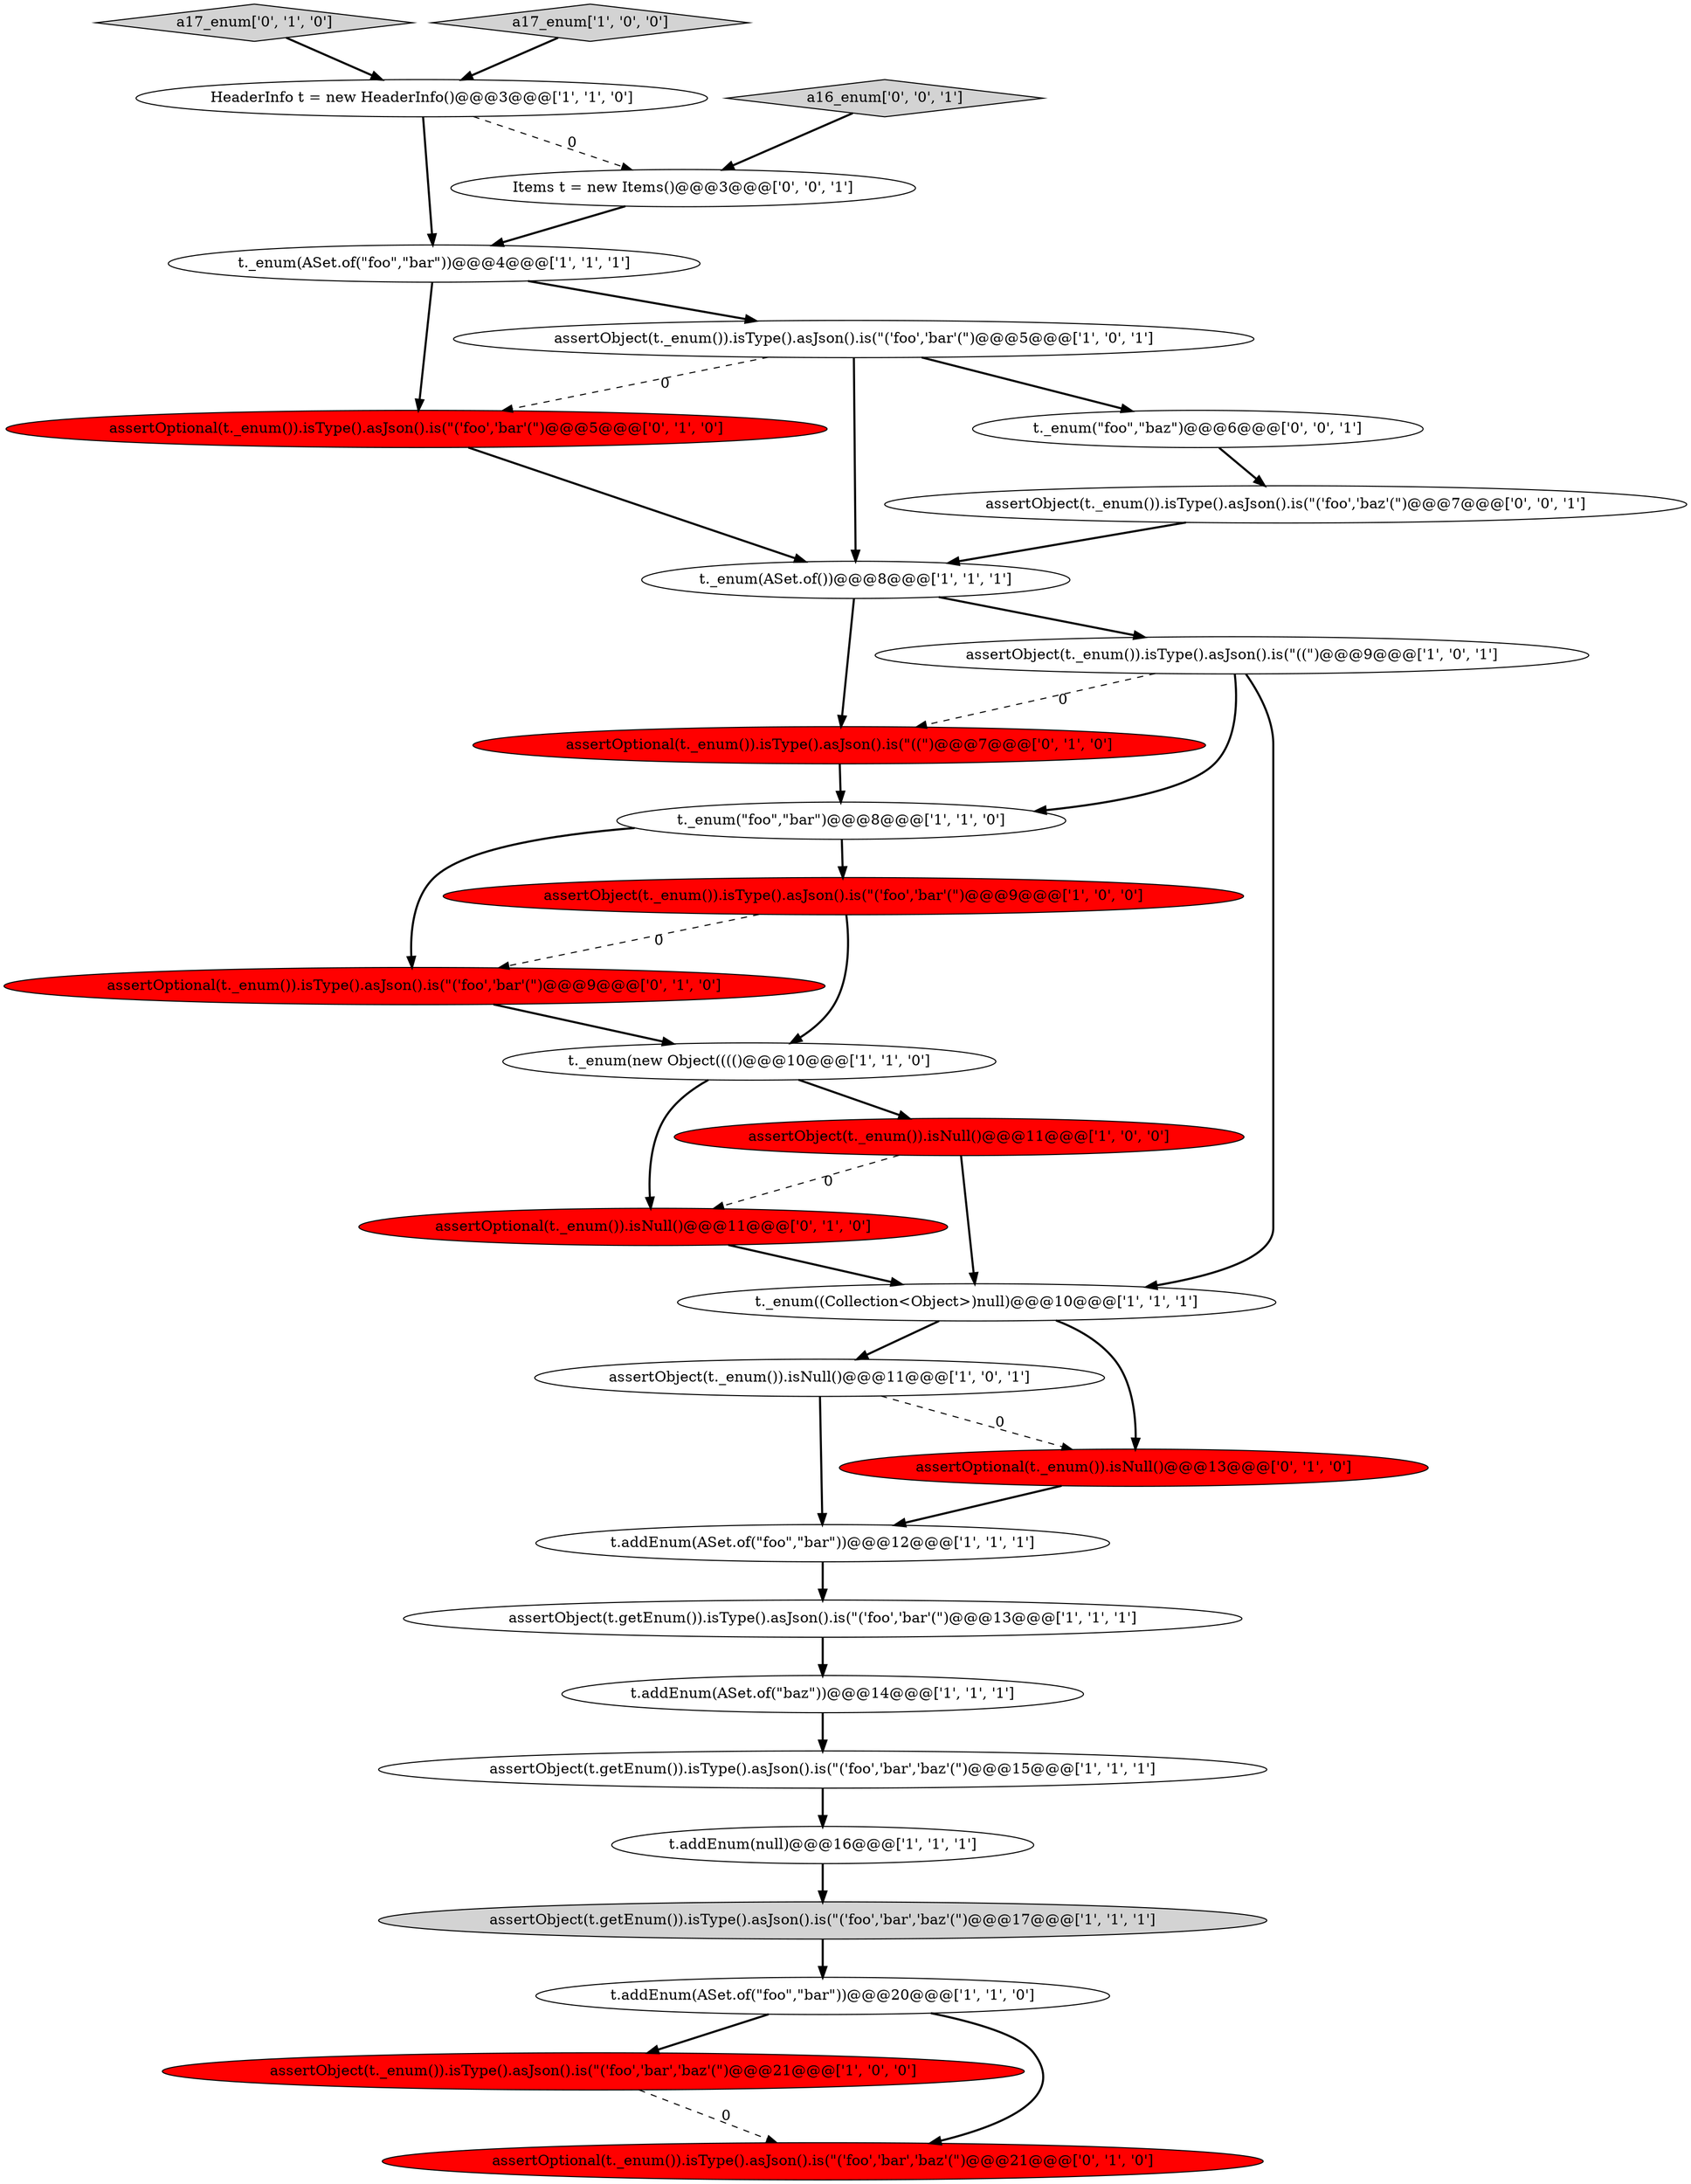 digraph {
16 [style = filled, label = "t._enum(ASet.of())@@@8@@@['1', '1', '1']", fillcolor = white, shape = ellipse image = "AAA0AAABBB1BBB"];
7 [style = filled, label = "HeaderInfo t = new HeaderInfo()@@@3@@@['1', '1', '0']", fillcolor = white, shape = ellipse image = "AAA0AAABBB1BBB"];
23 [style = filled, label = "assertOptional(t._enum()).isType().asJson().is(\"('foo','bar'(\")@@@9@@@['0', '1', '0']", fillcolor = red, shape = ellipse image = "AAA1AAABBB2BBB"];
20 [style = filled, label = "assertOptional(t._enum()).isType().asJson().is(\"('foo','bar','baz'(\")@@@21@@@['0', '1', '0']", fillcolor = red, shape = ellipse image = "AAA1AAABBB2BBB"];
6 [style = filled, label = "assertObject(t._enum()).isNull()@@@11@@@['1', '0', '0']", fillcolor = red, shape = ellipse image = "AAA1AAABBB1BBB"];
11 [style = filled, label = "t.addEnum(ASet.of(\"foo\",\"bar\"))@@@12@@@['1', '1', '1']", fillcolor = white, shape = ellipse image = "AAA0AAABBB1BBB"];
4 [style = filled, label = "t._enum(\"foo\",\"bar\")@@@8@@@['1', '1', '0']", fillcolor = white, shape = ellipse image = "AAA0AAABBB1BBB"];
28 [style = filled, label = "assertObject(t._enum()).isType().asJson().is(\"('foo','baz'(\")@@@7@@@['0', '0', '1']", fillcolor = white, shape = ellipse image = "AAA0AAABBB3BBB"];
30 [style = filled, label = "t._enum(\"foo\",\"baz\")@@@6@@@['0', '0', '1']", fillcolor = white, shape = ellipse image = "AAA0AAABBB3BBB"];
25 [style = filled, label = "a17_enum['0', '1', '0']", fillcolor = lightgray, shape = diamond image = "AAA0AAABBB2BBB"];
19 [style = filled, label = "assertObject(t.getEnum()).isType().asJson().is(\"('foo','bar','baz'(\")@@@15@@@['1', '1', '1']", fillcolor = white, shape = ellipse image = "AAA0AAABBB1BBB"];
9 [style = filled, label = "assertObject(t._enum()).isType().asJson().is(\"('foo','bar'(\")@@@9@@@['1', '0', '0']", fillcolor = red, shape = ellipse image = "AAA1AAABBB1BBB"];
21 [style = filled, label = "assertOptional(t._enum()).isType().asJson().is(\"('foo','bar'(\")@@@5@@@['0', '1', '0']", fillcolor = red, shape = ellipse image = "AAA1AAABBB2BBB"];
12 [style = filled, label = "t.addEnum(ASet.of(\"baz\"))@@@14@@@['1', '1', '1']", fillcolor = white, shape = ellipse image = "AAA0AAABBB1BBB"];
18 [style = filled, label = "assertObject(t._enum()).isNull()@@@11@@@['1', '0', '1']", fillcolor = white, shape = ellipse image = "AAA0AAABBB1BBB"];
5 [style = filled, label = "t._enum((Collection<Object>)null)@@@10@@@['1', '1', '1']", fillcolor = white, shape = ellipse image = "AAA0AAABBB1BBB"];
3 [style = filled, label = "assertObject(t._enum()).isType().asJson().is(\"('foo','bar'(\")@@@5@@@['1', '0', '1']", fillcolor = white, shape = ellipse image = "AAA0AAABBB1BBB"];
1 [style = filled, label = "assertObject(t._enum()).isType().asJson().is(\"((\")@@@9@@@['1', '0', '1']", fillcolor = white, shape = ellipse image = "AAA0AAABBB1BBB"];
8 [style = filled, label = "t._enum(ASet.of(\"foo\",\"bar\"))@@@4@@@['1', '1', '1']", fillcolor = white, shape = ellipse image = "AAA0AAABBB1BBB"];
27 [style = filled, label = "Items t = new Items()@@@3@@@['0', '0', '1']", fillcolor = white, shape = ellipse image = "AAA0AAABBB3BBB"];
15 [style = filled, label = "assertObject(t._enum()).isType().asJson().is(\"('foo','bar','baz'(\")@@@21@@@['1', '0', '0']", fillcolor = red, shape = ellipse image = "AAA1AAABBB1BBB"];
29 [style = filled, label = "a16_enum['0', '0', '1']", fillcolor = lightgray, shape = diamond image = "AAA0AAABBB3BBB"];
26 [style = filled, label = "assertOptional(t._enum()).isType().asJson().is(\"((\")@@@7@@@['0', '1', '0']", fillcolor = red, shape = ellipse image = "AAA1AAABBB2BBB"];
13 [style = filled, label = "t.addEnum(ASet.of(\"foo\",\"bar\"))@@@20@@@['1', '1', '0']", fillcolor = white, shape = ellipse image = "AAA0AAABBB1BBB"];
22 [style = filled, label = "assertOptional(t._enum()).isNull()@@@13@@@['0', '1', '0']", fillcolor = red, shape = ellipse image = "AAA1AAABBB2BBB"];
24 [style = filled, label = "assertOptional(t._enum()).isNull()@@@11@@@['0', '1', '0']", fillcolor = red, shape = ellipse image = "AAA1AAABBB2BBB"];
17 [style = filled, label = "t._enum(new Object(((()@@@10@@@['1', '1', '0']", fillcolor = white, shape = ellipse image = "AAA0AAABBB1BBB"];
14 [style = filled, label = "t.addEnum(null)@@@16@@@['1', '1', '1']", fillcolor = white, shape = ellipse image = "AAA0AAABBB1BBB"];
10 [style = filled, label = "assertObject(t.getEnum()).isType().asJson().is(\"('foo','bar'(\")@@@13@@@['1', '1', '1']", fillcolor = white, shape = ellipse image = "AAA0AAABBB1BBB"];
2 [style = filled, label = "assertObject(t.getEnum()).isType().asJson().is(\"('foo','bar','baz'(\")@@@17@@@['1', '1', '1']", fillcolor = lightgray, shape = ellipse image = "AAA0AAABBB1BBB"];
0 [style = filled, label = "a17_enum['1', '0', '0']", fillcolor = lightgray, shape = diamond image = "AAA0AAABBB1BBB"];
1->5 [style = bold, label=""];
4->9 [style = bold, label=""];
1->4 [style = bold, label=""];
15->20 [style = dashed, label="0"];
3->21 [style = dashed, label="0"];
17->6 [style = bold, label=""];
18->22 [style = dashed, label="0"];
1->26 [style = dashed, label="0"];
18->11 [style = bold, label=""];
8->3 [style = bold, label=""];
16->26 [style = bold, label=""];
9->17 [style = bold, label=""];
5->18 [style = bold, label=""];
3->16 [style = bold, label=""];
7->8 [style = bold, label=""];
25->7 [style = bold, label=""];
26->4 [style = bold, label=""];
28->16 [style = bold, label=""];
9->23 [style = dashed, label="0"];
24->5 [style = bold, label=""];
0->7 [style = bold, label=""];
2->13 [style = bold, label=""];
7->27 [style = dashed, label="0"];
29->27 [style = bold, label=""];
6->5 [style = bold, label=""];
17->24 [style = bold, label=""];
30->28 [style = bold, label=""];
19->14 [style = bold, label=""];
16->1 [style = bold, label=""];
11->10 [style = bold, label=""];
10->12 [style = bold, label=""];
6->24 [style = dashed, label="0"];
21->16 [style = bold, label=""];
8->21 [style = bold, label=""];
23->17 [style = bold, label=""];
14->2 [style = bold, label=""];
13->15 [style = bold, label=""];
12->19 [style = bold, label=""];
5->22 [style = bold, label=""];
3->30 [style = bold, label=""];
27->8 [style = bold, label=""];
22->11 [style = bold, label=""];
4->23 [style = bold, label=""];
13->20 [style = bold, label=""];
}
